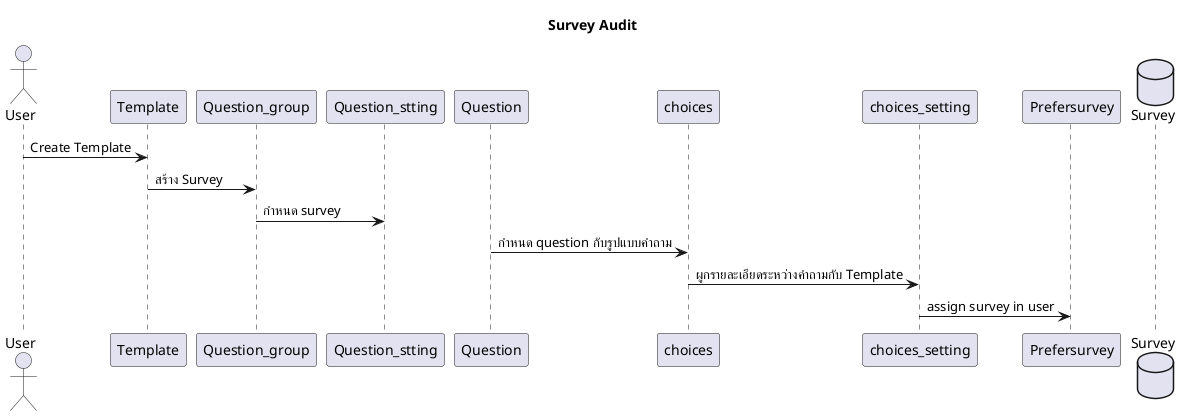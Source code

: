 @startuml

title "Survey Audit"

actor User
User -> Template : Create Template
Template -> Question_group : สร้าง Survey
Question_group -> Question_stting : กำหนด survey
Question -> choices : กำหนด question กับรูปแบบคำถาม
choices -> choices_setting : ผูกรายละเอียดระหว่างคำถามกับ Template
choices_setting -> Prefersurvey : assign survey in user
database Survey
@enduml